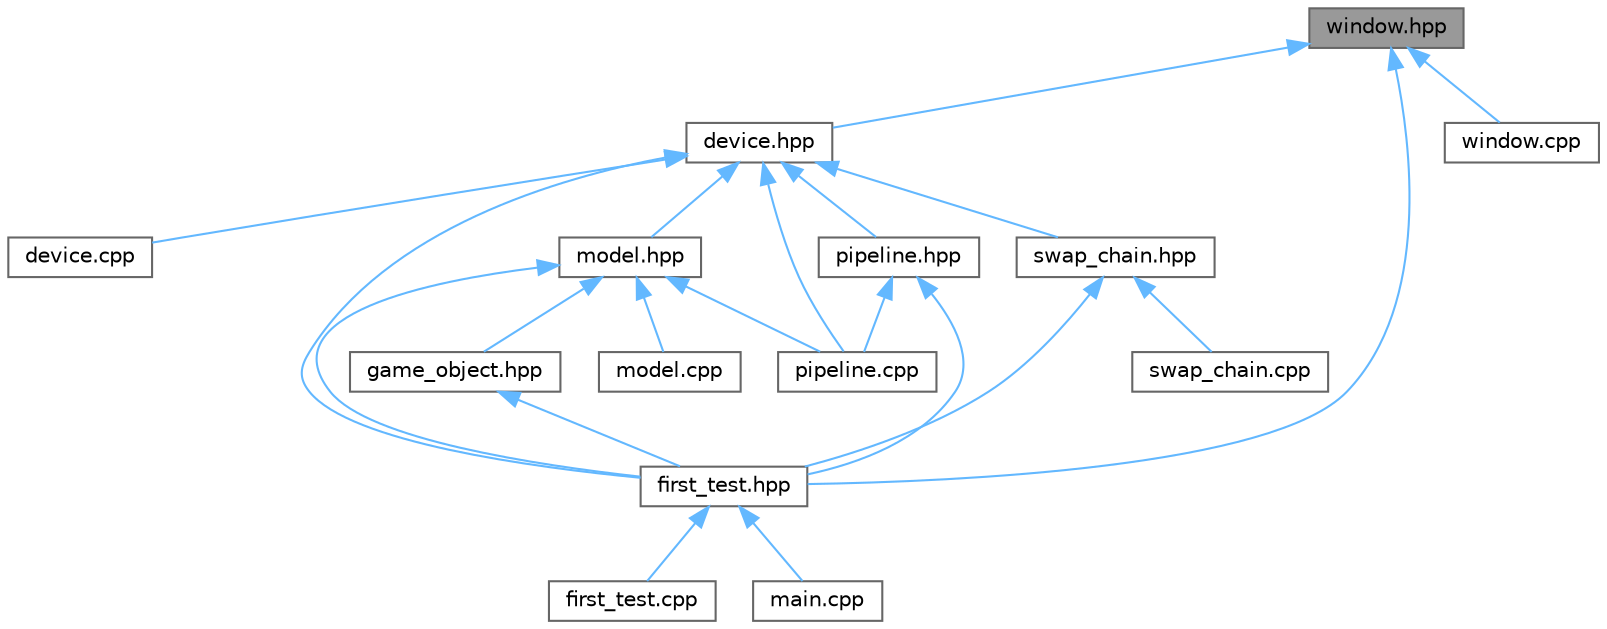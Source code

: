 digraph "window.hpp"
{
 // LATEX_PDF_SIZE
  bgcolor="transparent";
  edge [fontname=Helvetica,fontsize=10,labelfontname=Helvetica,labelfontsize=10];
  node [fontname=Helvetica,fontsize=10,shape=box,height=0.2,width=0.4];
  Node1 [id="Node000001",label="window.hpp",height=0.2,width=0.4,color="gray40", fillcolor="grey60", style="filled", fontcolor="black",tooltip=" "];
  Node1 -> Node2 [id="edge41_Node000001_Node000002",dir="back",color="steelblue1",style="solid",tooltip=" "];
  Node2 [id="Node000002",label="device.hpp",height=0.2,width=0.4,color="grey40", fillcolor="white", style="filled",URL="$device_8hpp.html",tooltip=" "];
  Node2 -> Node3 [id="edge42_Node000002_Node000003",dir="back",color="steelblue1",style="solid",tooltip=" "];
  Node3 [id="Node000003",label="device.cpp",height=0.2,width=0.4,color="grey40", fillcolor="white", style="filled",URL="$device_8cpp.html",tooltip=" "];
  Node2 -> Node4 [id="edge43_Node000002_Node000004",dir="back",color="steelblue1",style="solid",tooltip=" "];
  Node4 [id="Node000004",label="first_test.hpp",height=0.2,width=0.4,color="grey40", fillcolor="white", style="filled",URL="$first__test_8hpp.html",tooltip=" "];
  Node4 -> Node5 [id="edge44_Node000004_Node000005",dir="back",color="steelblue1",style="solid",tooltip=" "];
  Node5 [id="Node000005",label="first_test.cpp",height=0.2,width=0.4,color="grey40", fillcolor="white", style="filled",URL="$first__test_8cpp.html",tooltip=" "];
  Node4 -> Node6 [id="edge45_Node000004_Node000006",dir="back",color="steelblue1",style="solid",tooltip=" "];
  Node6 [id="Node000006",label="main.cpp",height=0.2,width=0.4,color="grey40", fillcolor="white", style="filled",URL="$main_8cpp.html",tooltip=" "];
  Node2 -> Node7 [id="edge46_Node000002_Node000007",dir="back",color="steelblue1",style="solid",tooltip=" "];
  Node7 [id="Node000007",label="model.hpp",height=0.2,width=0.4,color="grey40", fillcolor="white", style="filled",URL="$model_8hpp.html",tooltip=" "];
  Node7 -> Node4 [id="edge47_Node000007_Node000004",dir="back",color="steelblue1",style="solid",tooltip=" "];
  Node7 -> Node8 [id="edge48_Node000007_Node000008",dir="back",color="steelblue1",style="solid",tooltip=" "];
  Node8 [id="Node000008",label="game_object.hpp",height=0.2,width=0.4,color="grey40", fillcolor="white", style="filled",URL="$game__object_8hpp.html",tooltip=" "];
  Node8 -> Node4 [id="edge49_Node000008_Node000004",dir="back",color="steelblue1",style="solid",tooltip=" "];
  Node7 -> Node9 [id="edge50_Node000007_Node000009",dir="back",color="steelblue1",style="solid",tooltip=" "];
  Node9 [id="Node000009",label="model.cpp",height=0.2,width=0.4,color="grey40", fillcolor="white", style="filled",URL="$model_8cpp.html",tooltip=" "];
  Node7 -> Node10 [id="edge51_Node000007_Node000010",dir="back",color="steelblue1",style="solid",tooltip=" "];
  Node10 [id="Node000010",label="pipeline.cpp",height=0.2,width=0.4,color="grey40", fillcolor="white", style="filled",URL="$pipeline_8cpp.html",tooltip=" "];
  Node2 -> Node10 [id="edge52_Node000002_Node000010",dir="back",color="steelblue1",style="solid",tooltip=" "];
  Node2 -> Node11 [id="edge53_Node000002_Node000011",dir="back",color="steelblue1",style="solid",tooltip=" "];
  Node11 [id="Node000011",label="pipeline.hpp",height=0.2,width=0.4,color="grey40", fillcolor="white", style="filled",URL="$pipeline_8hpp.html",tooltip=" "];
  Node11 -> Node4 [id="edge54_Node000011_Node000004",dir="back",color="steelblue1",style="solid",tooltip=" "];
  Node11 -> Node10 [id="edge55_Node000011_Node000010",dir="back",color="steelblue1",style="solid",tooltip=" "];
  Node2 -> Node12 [id="edge56_Node000002_Node000012",dir="back",color="steelblue1",style="solid",tooltip=" "];
  Node12 [id="Node000012",label="swap_chain.hpp",height=0.2,width=0.4,color="grey40", fillcolor="white", style="filled",URL="$swap__chain_8hpp.html",tooltip=" "];
  Node12 -> Node4 [id="edge57_Node000012_Node000004",dir="back",color="steelblue1",style="solid",tooltip=" "];
  Node12 -> Node13 [id="edge58_Node000012_Node000013",dir="back",color="steelblue1",style="solid",tooltip=" "];
  Node13 [id="Node000013",label="swap_chain.cpp",height=0.2,width=0.4,color="grey40", fillcolor="white", style="filled",URL="$swap__chain_8cpp.html",tooltip=" "];
  Node1 -> Node4 [id="edge59_Node000001_Node000004",dir="back",color="steelblue1",style="solid",tooltip=" "];
  Node1 -> Node14 [id="edge60_Node000001_Node000014",dir="back",color="steelblue1",style="solid",tooltip=" "];
  Node14 [id="Node000014",label="window.cpp",height=0.2,width=0.4,color="grey40", fillcolor="white", style="filled",URL="$window_8cpp.html",tooltip=" "];
}
